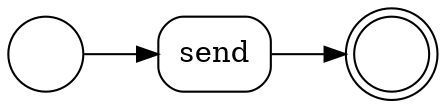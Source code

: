 digraph "mail.exampleFlow" {
  rankdir="LR"
  splines="ortho"
  node [shape="box" style="rounded"]
  start [label="" shape="circle"]
  end [label="" shape="doublecircle"]
 "start" -> "send" [label=""];
 "send" -> "end" [label=""];

}
